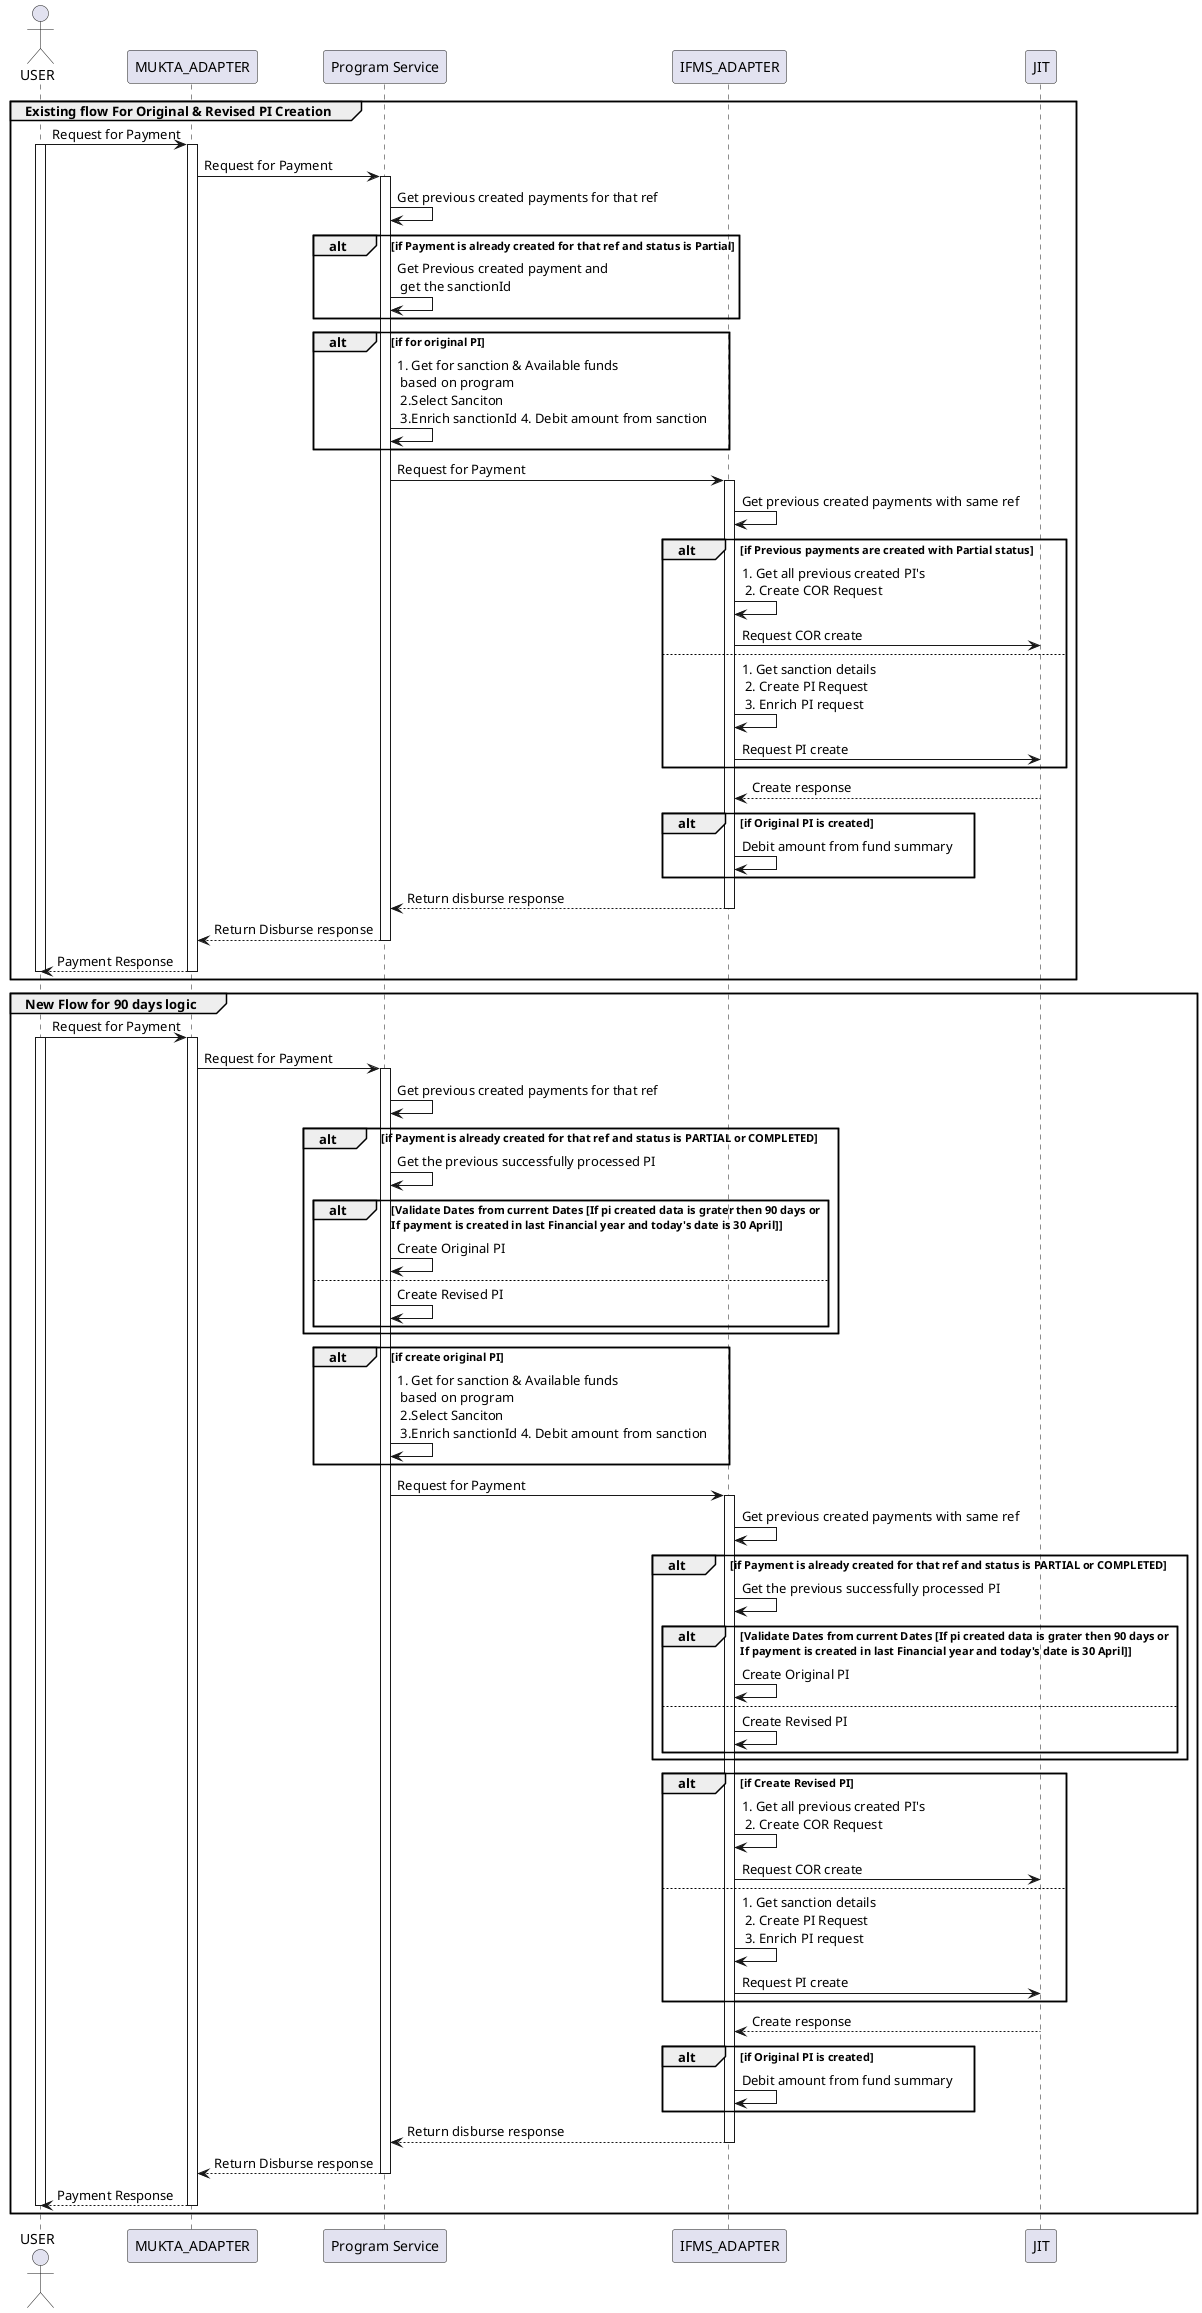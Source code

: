 @startuml
actor USER as USER order 0
participant MUKTA_ADAPTER as MUKTA_ADAPTER order 1
participant PS as "Program Service" order 2
participant IFMS_ADAPTER as IFMS_ADAPTER order 3
participant JIT as JIT order 6

group Existing flow For Original & Revised PI Creation
USER -> MUKTA_ADAPTER: Request for Payment
activate USER
activate MUKTA_ADAPTER
MUKTA_ADAPTER -> PS: Request for Payment
activate PS
PS -> PS: Get previous created payments for that ref
alt if Payment is already created for that ref and status is Partial
    PS -> PS: Get Previous created payment and \n get the sanctionId
end
alt if for original PI
    PS -> PS: 1. Get for sanction & Available funds \n based on program \n 2.Select Sanciton \n 3.Enrich sanctionId 4. Debit amount from sanction
end
PS -> IFMS_ADAPTER: Request for Payment

activate IFMS_ADAPTER
IFMS_ADAPTER -> IFMS_ADAPTER: Get previous created payments with same ref
alt if Previous payments are created with Partial status
    IFMS_ADAPTER -> IFMS_ADAPTER: 1. Get all previous created PI's \n 2. Create COR Request
    IFMS_ADAPTER -> JIT: Request COR create
else
    IFMS_ADAPTER -> IFMS_ADAPTER: 1. Get sanction details \n 2. Create PI Request \n 3. Enrich PI request
    IFMS_ADAPTER -> JIT: Request PI create
end
IFMS_ADAPTER <-- JIT: Create response
alt if Original PI is created
    IFMS_ADAPTER -> IFMS_ADAPTER: Debit amount from fund summary
end
PS <-- IFMS_ADAPTER: Return disburse response
deactivate IFMS_ADAPTER
MUKTA_ADAPTER <-- PS: Return Disburse response
deactivate PS
USER <-- MUKTA_ADAPTER: Payment Response
deactivate MUKTA_ADAPTER
deactivate USER
end

group New Flow for 90 days logic
USER -> MUKTA_ADAPTER: Request for Payment
activate USER
activate MUKTA_ADAPTER
MUKTA_ADAPTER -> PS: Request for Payment
activate PS
PS -> PS: Get previous created payments for that ref
alt if Payment is already created for that ref and status is PARTIAL or COMPLETED
    PS -> PS: Get the previous successfully processed PI
    alt Validate Dates from current Dates [If pi created data is grater then 90 days or \nIf payment is created in last Financial year and today's date is 30 April]
        PS -> PS: Create Original PI
    else
        PS -> PS: Create Revised PI
    end
end
alt if create original PI
    PS -> PS: 1. Get for sanction & Available funds \n based on program \n 2.Select Sanciton \n 3.Enrich sanctionId 4. Debit amount from sanction
end
PS -> IFMS_ADAPTER: Request for Payment
activate IFMS_ADAPTER
IFMS_ADAPTER -> IFMS_ADAPTER: Get previous created payments with same ref
alt if Payment is already created for that ref and status is PARTIAL or COMPLETED
    IFMS_ADAPTER -> IFMS_ADAPTER: Get the previous successfully processed PI
    alt Validate Dates from current Dates [If pi created data is grater then 90 days or \nIf payment is created in last Financial year and today's date is 30 April]
        IFMS_ADAPTER -> IFMS_ADAPTER: Create Original PI
    else
        IFMS_ADAPTER -> IFMS_ADAPTER: Create Revised PI
    end
end
alt if Create Revised PI
    IFMS_ADAPTER -> IFMS_ADAPTER: 1. Get all previous created PI's \n 2. Create COR Request
    IFMS_ADAPTER -> JIT: Request COR create
else
    IFMS_ADAPTER -> IFMS_ADAPTER: 1. Get sanction details \n 2. Create PI Request \n 3. Enrich PI request
    IFMS_ADAPTER -> JIT: Request PI create
end
IFMS_ADAPTER <-- JIT: Create response
alt if Original PI is created
    IFMS_ADAPTER -> IFMS_ADAPTER: Debit amount from fund summary
end
PS <-- IFMS_ADAPTER: Return disburse response
deactivate IFMS_ADAPTER
MUKTA_ADAPTER <-- PS: Return Disburse response
deactivate PS
USER <-- MUKTA_ADAPTER: Payment Response
deactivate MUKTA_ADAPTER
deactivate USER
end

@enduml